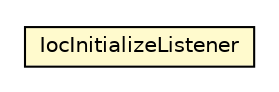 #!/usr/local/bin/dot
#
# Class diagram 
# Generated by UMLGraph version R5_6_6-8-g8d7759 (http://www.umlgraph.org/)
#

digraph G {
	edge [fontname="Helvetica",fontsize=10,labelfontname="Helvetica",labelfontsize=10];
	node [fontname="Helvetica",fontsize=10,shape=plaintext];
	nodesep=0.25;
	ranksep=0.5;
	// org.dayatang.ioc.spring.webapp.IocInitializeListener
	c59318 [label=<<table title="org.dayatang.ioc.spring.webapp.IocInitializeListener" border="0" cellborder="1" cellspacing="0" cellpadding="2" port="p" bgcolor="lemonChiffon" href="./IocInitializeListener.html">
		<tr><td><table border="0" cellspacing="0" cellpadding="1">
<tr><td align="center" balign="center"> IocInitializeListener </td></tr>
		</table></td></tr>
		</table>>, URL="./IocInitializeListener.html", fontname="Helvetica", fontcolor="black", fontsize=10.0];
}

